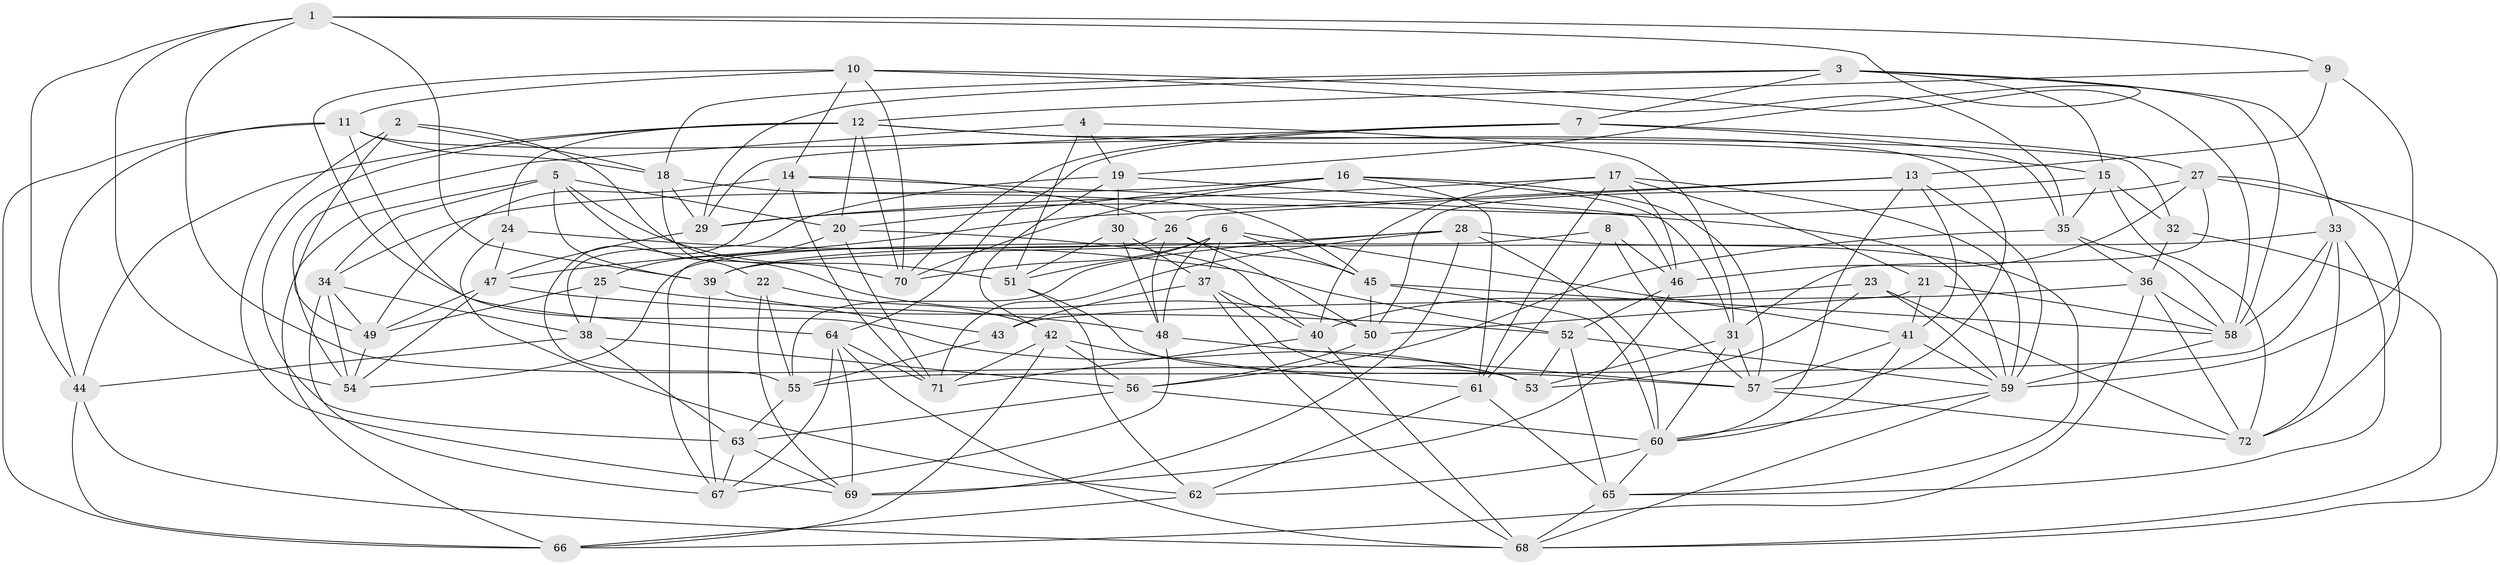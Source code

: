 // original degree distribution, {4: 1.0}
// Generated by graph-tools (version 1.1) at 2025/50/03/09/25 03:50:49]
// undirected, 72 vertices, 211 edges
graph export_dot {
graph [start="1"]
  node [color=gray90,style=filled];
  1;
  2;
  3;
  4;
  5;
  6;
  7;
  8;
  9;
  10;
  11;
  12;
  13;
  14;
  15;
  16;
  17;
  18;
  19;
  20;
  21;
  22;
  23;
  24;
  25;
  26;
  27;
  28;
  29;
  30;
  31;
  32;
  33;
  34;
  35;
  36;
  37;
  38;
  39;
  40;
  41;
  42;
  43;
  44;
  45;
  46;
  47;
  48;
  49;
  50;
  51;
  52;
  53;
  54;
  55;
  56;
  57;
  58;
  59;
  60;
  61;
  62;
  63;
  64;
  65;
  66;
  67;
  68;
  69;
  70;
  71;
  72;
  1 -- 9 [weight=1.0];
  1 -- 19 [weight=1.0];
  1 -- 39 [weight=1.0];
  1 -- 44 [weight=1.0];
  1 -- 53 [weight=1.0];
  1 -- 54 [weight=1.0];
  2 -- 18 [weight=1.0];
  2 -- 49 [weight=1.0];
  2 -- 69 [weight=1.0];
  2 -- 70 [weight=1.0];
  3 -- 7 [weight=1.0];
  3 -- 15 [weight=1.0];
  3 -- 18 [weight=1.0];
  3 -- 29 [weight=1.0];
  3 -- 33 [weight=1.0];
  3 -- 58 [weight=1.0];
  4 -- 19 [weight=1.0];
  4 -- 31 [weight=1.0];
  4 -- 51 [weight=1.0];
  4 -- 54 [weight=1.0];
  5 -- 20 [weight=1.0];
  5 -- 34 [weight=1.0];
  5 -- 39 [weight=1.0];
  5 -- 50 [weight=1.0];
  5 -- 51 [weight=1.0];
  5 -- 66 [weight=1.0];
  6 -- 37 [weight=1.0];
  6 -- 41 [weight=1.0];
  6 -- 45 [weight=1.0];
  6 -- 48 [weight=1.0];
  6 -- 51 [weight=1.0];
  6 -- 70 [weight=1.0];
  7 -- 27 [weight=1.0];
  7 -- 29 [weight=1.0];
  7 -- 35 [weight=1.0];
  7 -- 64 [weight=1.0];
  7 -- 70 [weight=1.0];
  8 -- 46 [weight=1.0];
  8 -- 54 [weight=1.0];
  8 -- 57 [weight=1.0];
  8 -- 61 [weight=1.0];
  9 -- 12 [weight=1.0];
  9 -- 13 [weight=1.0];
  9 -- 59 [weight=1.0];
  10 -- 11 [weight=1.0];
  10 -- 14 [weight=1.0];
  10 -- 35 [weight=1.0];
  10 -- 53 [weight=1.0];
  10 -- 58 [weight=1.0];
  10 -- 70 [weight=1.0];
  11 -- 18 [weight=1.0];
  11 -- 44 [weight=1.0];
  11 -- 57 [weight=1.0];
  11 -- 64 [weight=1.0];
  11 -- 66 [weight=1.0];
  12 -- 15 [weight=1.0];
  12 -- 20 [weight=1.0];
  12 -- 24 [weight=1.0];
  12 -- 32 [weight=1.0];
  12 -- 44 [weight=1.0];
  12 -- 63 [weight=1.0];
  12 -- 70 [weight=1.0];
  13 -- 26 [weight=1.0];
  13 -- 41 [weight=1.0];
  13 -- 47 [weight=1.0];
  13 -- 59 [weight=1.0];
  13 -- 60 [weight=1.0];
  14 -- 26 [weight=1.0];
  14 -- 49 [weight=1.0];
  14 -- 55 [weight=1.0];
  14 -- 59 [weight=1.0];
  14 -- 71 [weight=1.0];
  15 -- 32 [weight=1.0];
  15 -- 35 [weight=1.0];
  15 -- 50 [weight=1.0];
  15 -- 72 [weight=1.0];
  16 -- 20 [weight=1.0];
  16 -- 31 [weight=1.0];
  16 -- 34 [weight=1.0];
  16 -- 57 [weight=1.0];
  16 -- 61 [weight=1.0];
  16 -- 70 [weight=1.0];
  17 -- 21 [weight=1.0];
  17 -- 29 [weight=1.0];
  17 -- 40 [weight=1.0];
  17 -- 46 [weight=1.0];
  17 -- 59 [weight=1.0];
  17 -- 61 [weight=1.0];
  18 -- 22 [weight=1.0];
  18 -- 29 [weight=1.0];
  18 -- 45 [weight=1.0];
  19 -- 30 [weight=1.0];
  19 -- 38 [weight=1.0];
  19 -- 42 [weight=1.0];
  19 -- 46 [weight=1.0];
  20 -- 25 [weight=1.0];
  20 -- 40 [weight=1.0];
  20 -- 71 [weight=1.0];
  21 -- 41 [weight=1.0];
  21 -- 50 [weight=1.0];
  21 -- 58 [weight=1.0];
  22 -- 42 [weight=1.0];
  22 -- 55 [weight=1.0];
  22 -- 69 [weight=1.0];
  23 -- 40 [weight=1.0];
  23 -- 53 [weight=1.0];
  23 -- 59 [weight=1.0];
  23 -- 72 [weight=1.0];
  24 -- 47 [weight=1.0];
  24 -- 52 [weight=1.0];
  24 -- 62 [weight=1.0];
  25 -- 38 [weight=1.0];
  25 -- 48 [weight=1.0];
  25 -- 49 [weight=1.0];
  26 -- 45 [weight=1.0];
  26 -- 48 [weight=1.0];
  26 -- 50 [weight=1.0];
  26 -- 67 [weight=1.0];
  27 -- 29 [weight=1.0];
  27 -- 31 [weight=1.0];
  27 -- 46 [weight=1.0];
  27 -- 68 [weight=1.0];
  27 -- 72 [weight=1.0];
  28 -- 39 [weight=1.0];
  28 -- 55 [weight=1.0];
  28 -- 60 [weight=1.0];
  28 -- 65 [weight=1.0];
  28 -- 69 [weight=1.0];
  28 -- 71 [weight=1.0];
  29 -- 47 [weight=1.0];
  30 -- 37 [weight=1.0];
  30 -- 48 [weight=1.0];
  30 -- 51 [weight=1.0];
  31 -- 53 [weight=1.0];
  31 -- 57 [weight=1.0];
  31 -- 60 [weight=1.0];
  32 -- 36 [weight=1.0];
  32 -- 68 [weight=1.0];
  33 -- 39 [weight=1.0];
  33 -- 55 [weight=1.0];
  33 -- 58 [weight=1.0];
  33 -- 65 [weight=1.0];
  33 -- 72 [weight=1.0];
  34 -- 38 [weight=1.0];
  34 -- 49 [weight=1.0];
  34 -- 54 [weight=1.0];
  34 -- 67 [weight=1.0];
  35 -- 36 [weight=1.0];
  35 -- 56 [weight=1.0];
  35 -- 58 [weight=1.0];
  36 -- 43 [weight=1.0];
  36 -- 58 [weight=1.0];
  36 -- 66 [weight=1.0];
  36 -- 72 [weight=1.0];
  37 -- 40 [weight=1.0];
  37 -- 43 [weight=1.0];
  37 -- 53 [weight=1.0];
  37 -- 68 [weight=1.0];
  38 -- 44 [weight=1.0];
  38 -- 56 [weight=1.0];
  38 -- 63 [weight=1.0];
  39 -- 43 [weight=1.0];
  39 -- 67 [weight=1.0];
  40 -- 68 [weight=1.0];
  40 -- 71 [weight=1.0];
  41 -- 57 [weight=1.0];
  41 -- 59 [weight=1.0];
  41 -- 60 [weight=1.0];
  42 -- 56 [weight=1.0];
  42 -- 61 [weight=1.0];
  42 -- 66 [weight=1.0];
  42 -- 71 [weight=1.0];
  43 -- 55 [weight=1.0];
  44 -- 66 [weight=1.0];
  44 -- 68 [weight=1.0];
  45 -- 50 [weight=1.0];
  45 -- 58 [weight=1.0];
  45 -- 60 [weight=1.0];
  46 -- 52 [weight=1.0];
  46 -- 69 [weight=1.0];
  47 -- 49 [weight=1.0];
  47 -- 52 [weight=1.0];
  47 -- 54 [weight=1.0];
  48 -- 57 [weight=1.0];
  48 -- 67 [weight=1.0];
  49 -- 54 [weight=1.0];
  50 -- 56 [weight=1.0];
  51 -- 57 [weight=1.0];
  51 -- 62 [weight=1.0];
  52 -- 53 [weight=1.0];
  52 -- 59 [weight=1.0];
  52 -- 65 [weight=1.0];
  55 -- 63 [weight=1.0];
  56 -- 60 [weight=1.0];
  56 -- 63 [weight=1.0];
  57 -- 72 [weight=1.0];
  58 -- 59 [weight=1.0];
  59 -- 60 [weight=1.0];
  59 -- 68 [weight=1.0];
  60 -- 62 [weight=2.0];
  60 -- 65 [weight=1.0];
  61 -- 62 [weight=1.0];
  61 -- 65 [weight=1.0];
  62 -- 66 [weight=1.0];
  63 -- 67 [weight=1.0];
  63 -- 69 [weight=1.0];
  64 -- 67 [weight=1.0];
  64 -- 68 [weight=1.0];
  64 -- 69 [weight=1.0];
  64 -- 71 [weight=1.0];
  65 -- 68 [weight=1.0];
}
